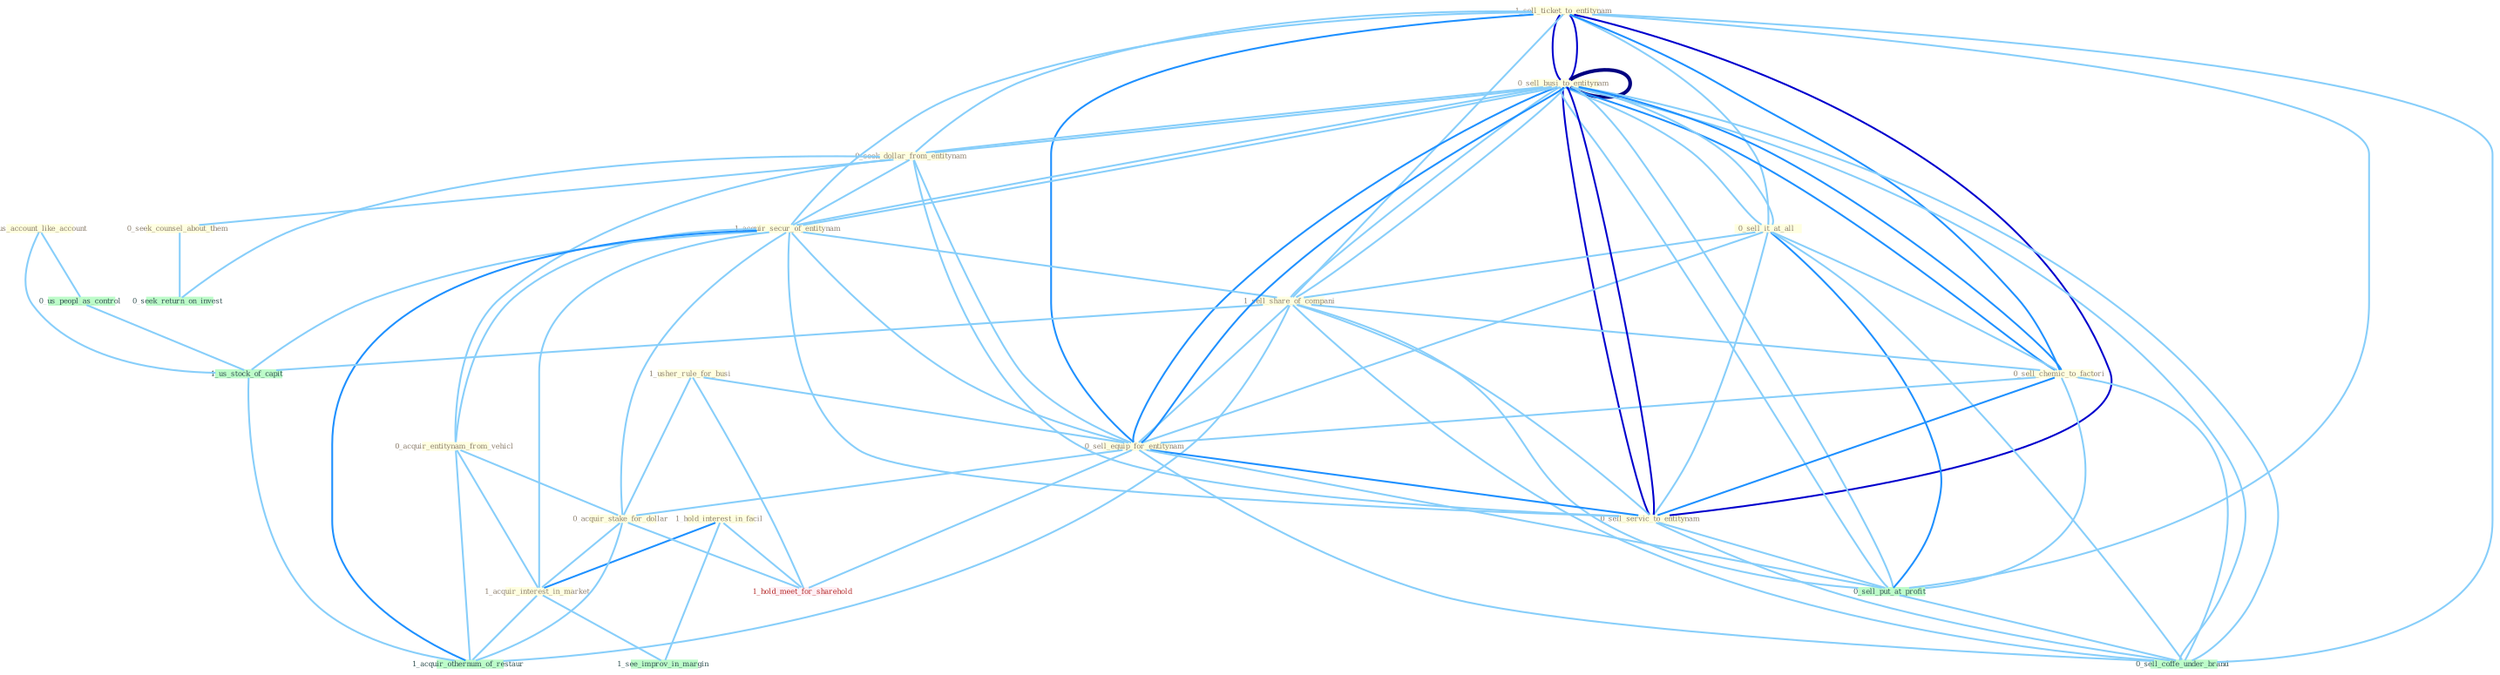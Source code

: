 Graph G{ 
    node
    [shape=polygon,style=filled,width=.5,height=.06,color="#BDFCC9",fixedsize=true,fontsize=4,
    fontcolor="#2f4f4f"];
    {node
    [color="#ffffe0", fontcolor="#8b7d6b"] "1_sell_ticket_to_entitynam " "0_sell_busi_to_entitynam " "0_us_account_like_account " "0_sell_it_at_all " "1_usher_rule_for_busi " "0_seek_dollar_from_entitynam " "1_acquir_secur_of_entitynam " "0_seek_counsel_about_them " "1_sell_share_of_compani " "0_sell_chemic_to_factori " "0_sell_equip_for_entitynam " "0_acquir_entitynam_from_vehicl " "1_hold_interest_in_facil " "0_acquir_stake_for_dollar " "1_acquir_interest_in_market " "0_sell_servic_to_entitynam " "0_sell_busi_to_entitynam "}
{node [color="#fff0f5", fontcolor="#b22222"] "1_hold_meet_for_sharehold "}
edge [color="#B0E2FF"];

	"1_sell_ticket_to_entitynam " -- "0_sell_busi_to_entitynam " [w="3", color="#0000cd" , len=0.6];
	"1_sell_ticket_to_entitynam " -- "0_sell_it_at_all " [w="1", color="#87cefa" ];
	"1_sell_ticket_to_entitynam " -- "0_seek_dollar_from_entitynam " [w="1", color="#87cefa" ];
	"1_sell_ticket_to_entitynam " -- "1_acquir_secur_of_entitynam " [w="1", color="#87cefa" ];
	"1_sell_ticket_to_entitynam " -- "1_sell_share_of_compani " [w="1", color="#87cefa" ];
	"1_sell_ticket_to_entitynam " -- "0_sell_chemic_to_factori " [w="2", color="#1e90ff" , len=0.8];
	"1_sell_ticket_to_entitynam " -- "0_sell_equip_for_entitynam " [w="2", color="#1e90ff" , len=0.8];
	"1_sell_ticket_to_entitynam " -- "0_sell_servic_to_entitynam " [w="3", color="#0000cd" , len=0.6];
	"1_sell_ticket_to_entitynam " -- "0_sell_busi_to_entitynam " [w="3", color="#0000cd" , len=0.6];
	"1_sell_ticket_to_entitynam " -- "0_sell_put_at_profit " [w="1", color="#87cefa" ];
	"1_sell_ticket_to_entitynam " -- "0_sell_coffe_under_brand " [w="1", color="#87cefa" ];
	"0_sell_busi_to_entitynam " -- "0_sell_it_at_all " [w="1", color="#87cefa" ];
	"0_sell_busi_to_entitynam " -- "0_seek_dollar_from_entitynam " [w="1", color="#87cefa" ];
	"0_sell_busi_to_entitynam " -- "1_acquir_secur_of_entitynam " [w="1", color="#87cefa" ];
	"0_sell_busi_to_entitynam " -- "1_sell_share_of_compani " [w="1", color="#87cefa" ];
	"0_sell_busi_to_entitynam " -- "0_sell_chemic_to_factori " [w="2", color="#1e90ff" , len=0.8];
	"0_sell_busi_to_entitynam " -- "0_sell_equip_for_entitynam " [w="2", color="#1e90ff" , len=0.8];
	"0_sell_busi_to_entitynam " -- "0_sell_servic_to_entitynam " [w="3", color="#0000cd" , len=0.6];
	"0_sell_busi_to_entitynam " -- "0_sell_busi_to_entitynam " [w="4", style=bold, color="#000080", len=0.4];
	"0_sell_busi_to_entitynam " -- "0_sell_put_at_profit " [w="1", color="#87cefa" ];
	"0_sell_busi_to_entitynam " -- "0_sell_coffe_under_brand " [w="1", color="#87cefa" ];
	"0_us_account_like_account " -- "0_us_peopl_as_control " [w="1", color="#87cefa" ];
	"0_us_account_like_account " -- "1_us_stock_of_capit " [w="1", color="#87cefa" ];
	"0_sell_it_at_all " -- "1_sell_share_of_compani " [w="1", color="#87cefa" ];
	"0_sell_it_at_all " -- "0_sell_chemic_to_factori " [w="1", color="#87cefa" ];
	"0_sell_it_at_all " -- "0_sell_equip_for_entitynam " [w="1", color="#87cefa" ];
	"0_sell_it_at_all " -- "0_sell_servic_to_entitynam " [w="1", color="#87cefa" ];
	"0_sell_it_at_all " -- "0_sell_busi_to_entitynam " [w="1", color="#87cefa" ];
	"0_sell_it_at_all " -- "0_sell_put_at_profit " [w="2", color="#1e90ff" , len=0.8];
	"0_sell_it_at_all " -- "0_sell_coffe_under_brand " [w="1", color="#87cefa" ];
	"1_usher_rule_for_busi " -- "0_sell_equip_for_entitynam " [w="1", color="#87cefa" ];
	"1_usher_rule_for_busi " -- "0_acquir_stake_for_dollar " [w="1", color="#87cefa" ];
	"1_usher_rule_for_busi " -- "1_hold_meet_for_sharehold " [w="1", color="#87cefa" ];
	"0_seek_dollar_from_entitynam " -- "1_acquir_secur_of_entitynam " [w="1", color="#87cefa" ];
	"0_seek_dollar_from_entitynam " -- "0_seek_counsel_about_them " [w="1", color="#87cefa" ];
	"0_seek_dollar_from_entitynam " -- "0_sell_equip_for_entitynam " [w="1", color="#87cefa" ];
	"0_seek_dollar_from_entitynam " -- "0_acquir_entitynam_from_vehicl " [w="1", color="#87cefa" ];
	"0_seek_dollar_from_entitynam " -- "0_sell_servic_to_entitynam " [w="1", color="#87cefa" ];
	"0_seek_dollar_from_entitynam " -- "0_sell_busi_to_entitynam " [w="1", color="#87cefa" ];
	"0_seek_dollar_from_entitynam " -- "0_seek_return_on_invest " [w="1", color="#87cefa" ];
	"1_acquir_secur_of_entitynam " -- "1_sell_share_of_compani " [w="1", color="#87cefa" ];
	"1_acquir_secur_of_entitynam " -- "0_sell_equip_for_entitynam " [w="1", color="#87cefa" ];
	"1_acquir_secur_of_entitynam " -- "0_acquir_entitynam_from_vehicl " [w="1", color="#87cefa" ];
	"1_acquir_secur_of_entitynam " -- "0_acquir_stake_for_dollar " [w="1", color="#87cefa" ];
	"1_acquir_secur_of_entitynam " -- "1_acquir_interest_in_market " [w="1", color="#87cefa" ];
	"1_acquir_secur_of_entitynam " -- "0_sell_servic_to_entitynam " [w="1", color="#87cefa" ];
	"1_acquir_secur_of_entitynam " -- "0_sell_busi_to_entitynam " [w="1", color="#87cefa" ];
	"1_acquir_secur_of_entitynam " -- "1_us_stock_of_capit " [w="1", color="#87cefa" ];
	"1_acquir_secur_of_entitynam " -- "1_acquir_othernum_of_restaur " [w="2", color="#1e90ff" , len=0.8];
	"0_seek_counsel_about_them " -- "0_seek_return_on_invest " [w="1", color="#87cefa" ];
	"1_sell_share_of_compani " -- "0_sell_chemic_to_factori " [w="1", color="#87cefa" ];
	"1_sell_share_of_compani " -- "0_sell_equip_for_entitynam " [w="1", color="#87cefa" ];
	"1_sell_share_of_compani " -- "0_sell_servic_to_entitynam " [w="1", color="#87cefa" ];
	"1_sell_share_of_compani " -- "0_sell_busi_to_entitynam " [w="1", color="#87cefa" ];
	"1_sell_share_of_compani " -- "0_sell_put_at_profit " [w="1", color="#87cefa" ];
	"1_sell_share_of_compani " -- "1_us_stock_of_capit " [w="1", color="#87cefa" ];
	"1_sell_share_of_compani " -- "0_sell_coffe_under_brand " [w="1", color="#87cefa" ];
	"1_sell_share_of_compani " -- "1_acquir_othernum_of_restaur " [w="1", color="#87cefa" ];
	"0_sell_chemic_to_factori " -- "0_sell_equip_for_entitynam " [w="1", color="#87cefa" ];
	"0_sell_chemic_to_factori " -- "0_sell_servic_to_entitynam " [w="2", color="#1e90ff" , len=0.8];
	"0_sell_chemic_to_factori " -- "0_sell_busi_to_entitynam " [w="2", color="#1e90ff" , len=0.8];
	"0_sell_chemic_to_factori " -- "0_sell_put_at_profit " [w="1", color="#87cefa" ];
	"0_sell_chemic_to_factori " -- "0_sell_coffe_under_brand " [w="1", color="#87cefa" ];
	"0_sell_equip_for_entitynam " -- "0_acquir_stake_for_dollar " [w="1", color="#87cefa" ];
	"0_sell_equip_for_entitynam " -- "0_sell_servic_to_entitynam " [w="2", color="#1e90ff" , len=0.8];
	"0_sell_equip_for_entitynam " -- "0_sell_busi_to_entitynam " [w="2", color="#1e90ff" , len=0.8];
	"0_sell_equip_for_entitynam " -- "0_sell_put_at_profit " [w="1", color="#87cefa" ];
	"0_sell_equip_for_entitynam " -- "0_sell_coffe_under_brand " [w="1", color="#87cefa" ];
	"0_sell_equip_for_entitynam " -- "1_hold_meet_for_sharehold " [w="1", color="#87cefa" ];
	"0_acquir_entitynam_from_vehicl " -- "0_acquir_stake_for_dollar " [w="1", color="#87cefa" ];
	"0_acquir_entitynam_from_vehicl " -- "1_acquir_interest_in_market " [w="1", color="#87cefa" ];
	"0_acquir_entitynam_from_vehicl " -- "1_acquir_othernum_of_restaur " [w="1", color="#87cefa" ];
	"1_hold_interest_in_facil " -- "1_acquir_interest_in_market " [w="2", color="#1e90ff" , len=0.8];
	"1_hold_interest_in_facil " -- "1_see_improv_in_margin " [w="1", color="#87cefa" ];
	"1_hold_interest_in_facil " -- "1_hold_meet_for_sharehold " [w="1", color="#87cefa" ];
	"0_acquir_stake_for_dollar " -- "1_acquir_interest_in_market " [w="1", color="#87cefa" ];
	"0_acquir_stake_for_dollar " -- "1_hold_meet_for_sharehold " [w="1", color="#87cefa" ];
	"0_acquir_stake_for_dollar " -- "1_acquir_othernum_of_restaur " [w="1", color="#87cefa" ];
	"1_acquir_interest_in_market " -- "1_see_improv_in_margin " [w="1", color="#87cefa" ];
	"1_acquir_interest_in_market " -- "1_acquir_othernum_of_restaur " [w="1", color="#87cefa" ];
	"0_sell_servic_to_entitynam " -- "0_sell_busi_to_entitynam " [w="3", color="#0000cd" , len=0.6];
	"0_sell_servic_to_entitynam " -- "0_sell_put_at_profit " [w="1", color="#87cefa" ];
	"0_sell_servic_to_entitynam " -- "0_sell_coffe_under_brand " [w="1", color="#87cefa" ];
	"0_sell_busi_to_entitynam " -- "0_sell_put_at_profit " [w="1", color="#87cefa" ];
	"0_sell_busi_to_entitynam " -- "0_sell_coffe_under_brand " [w="1", color="#87cefa" ];
	"0_us_peopl_as_control " -- "1_us_stock_of_capit " [w="1", color="#87cefa" ];
	"0_sell_put_at_profit " -- "0_sell_coffe_under_brand " [w="1", color="#87cefa" ];
	"1_us_stock_of_capit " -- "1_acquir_othernum_of_restaur " [w="1", color="#87cefa" ];
}